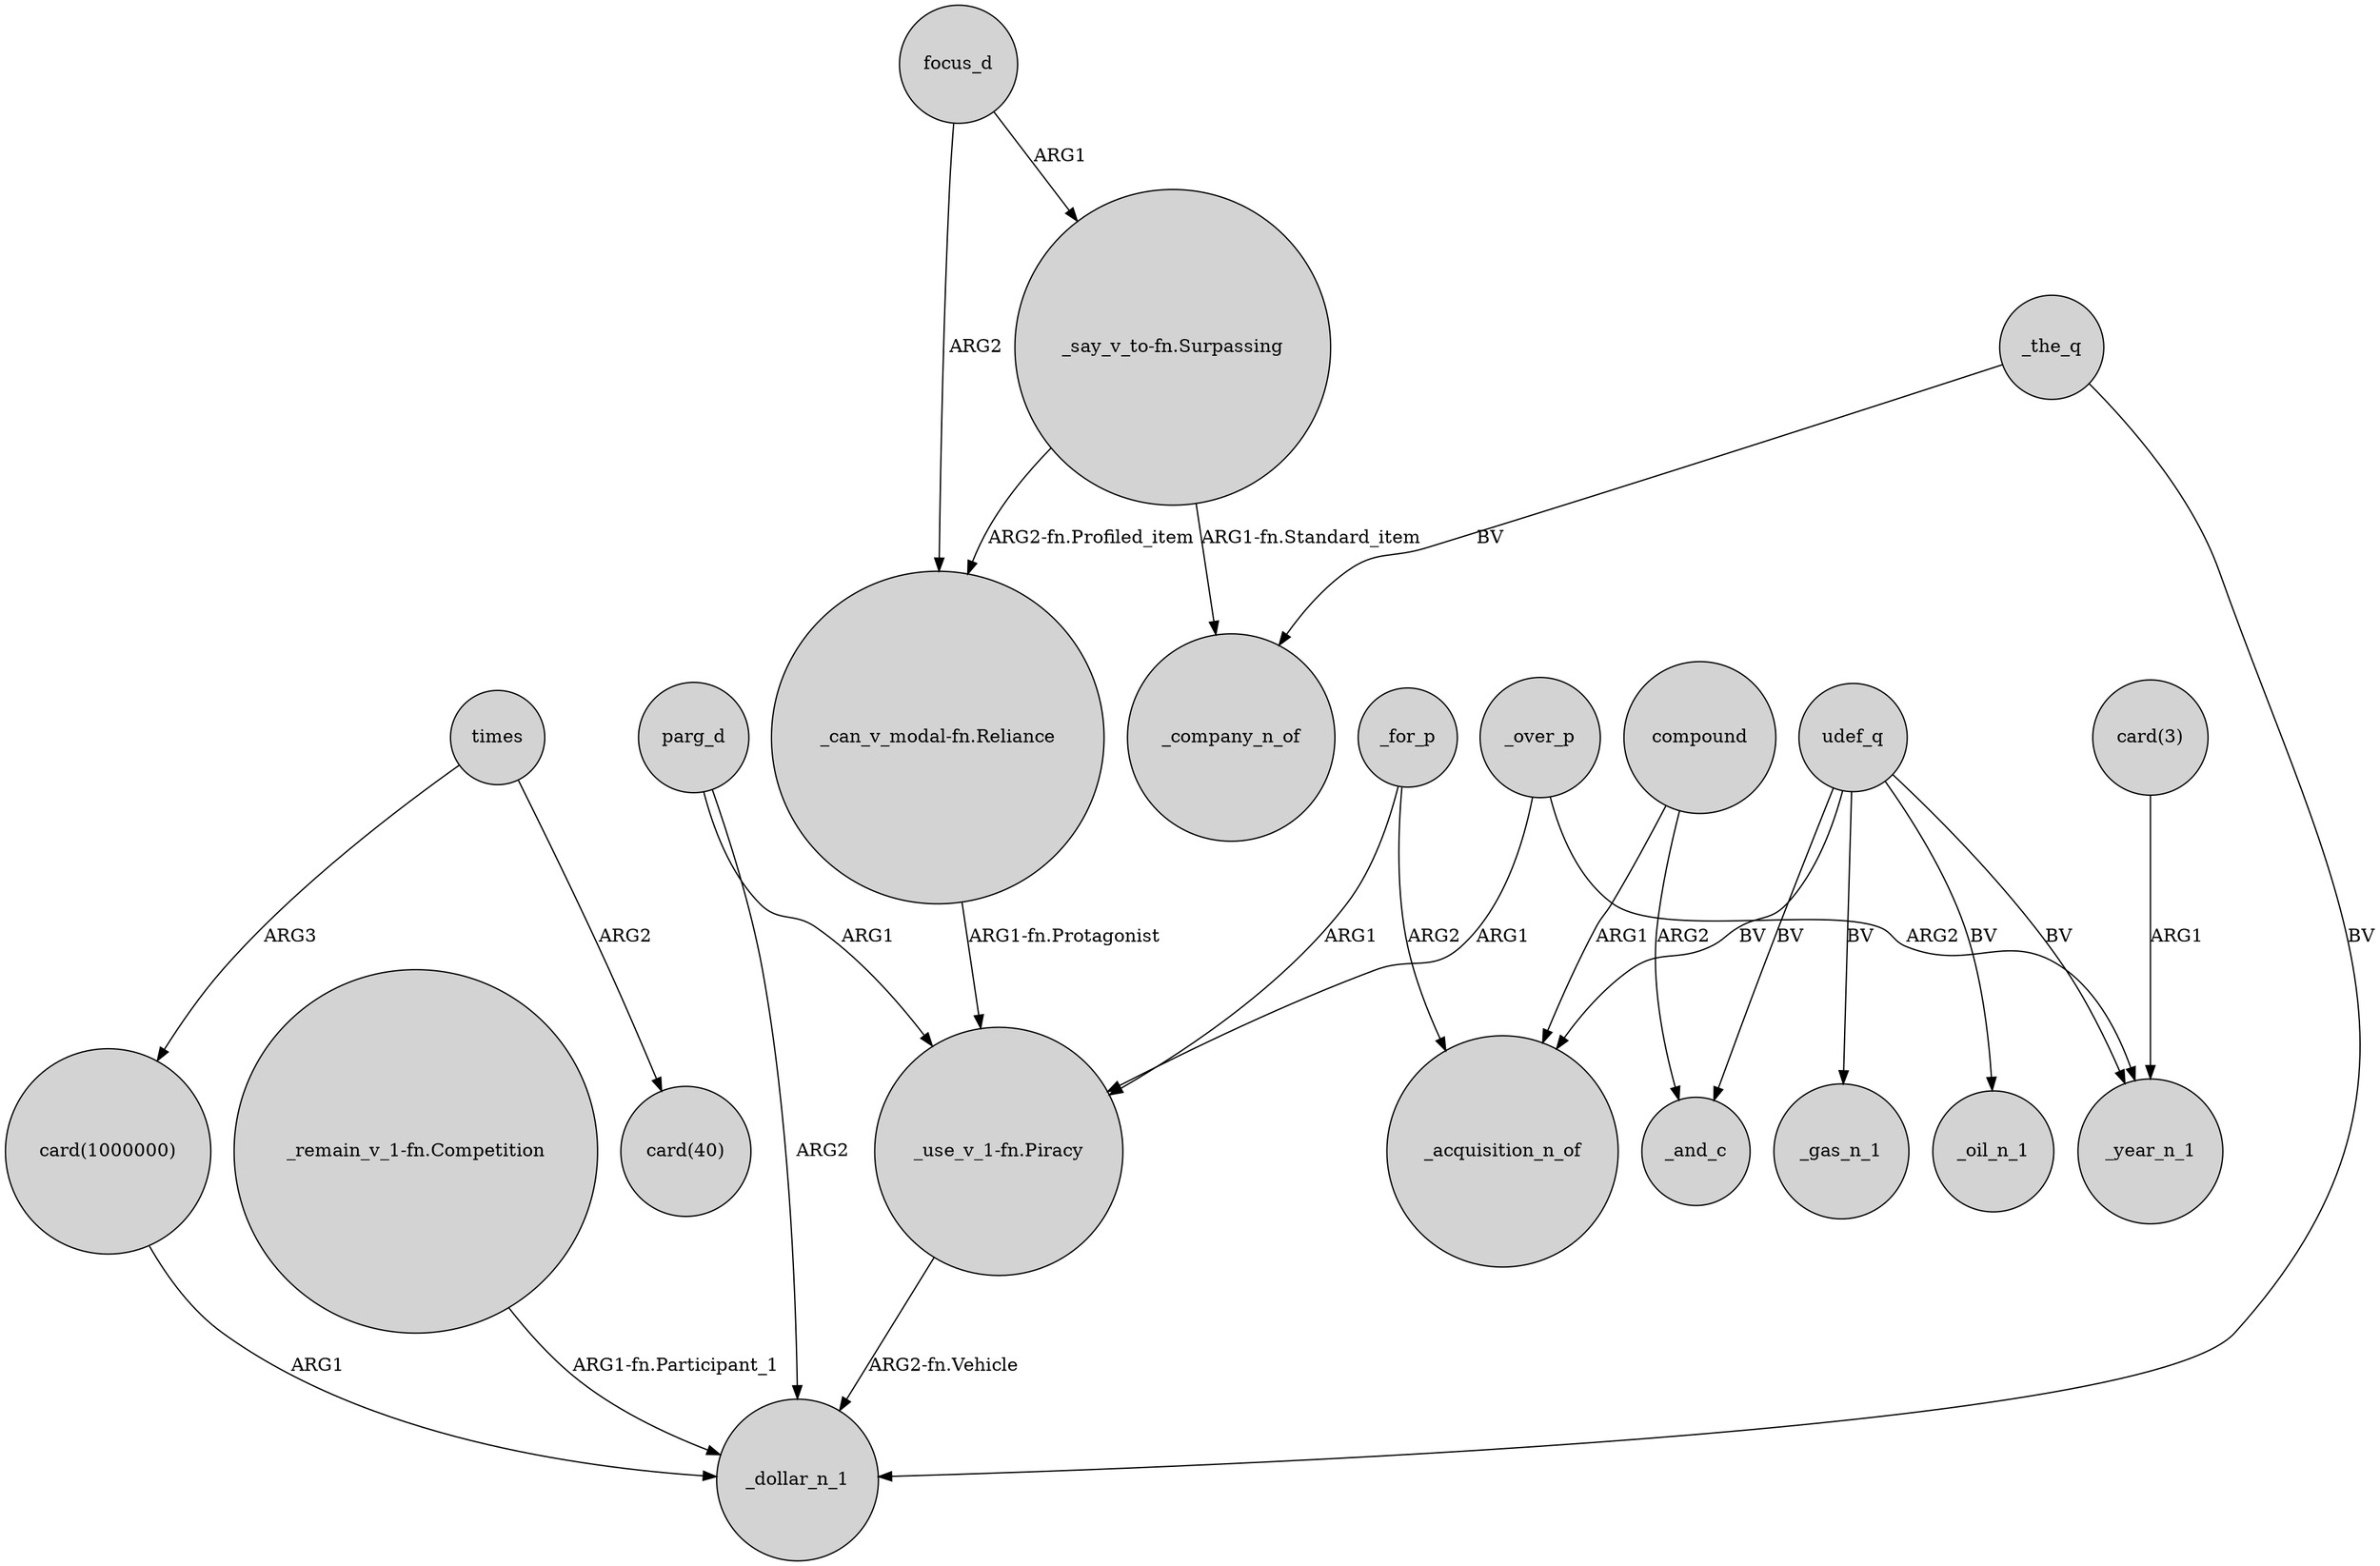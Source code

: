 digraph {
	node [shape=circle style=filled]
	parg_d -> _dollar_n_1 [label=ARG2]
	"_remain_v_1-fn.Competition" -> _dollar_n_1 [label="ARG1-fn.Participant_1"]
	_for_p -> _acquisition_n_of [label=ARG2]
	"_say_v_to-fn.Surpassing" -> _company_n_of [label="ARG1-fn.Standard_item"]
	udef_q -> _oil_n_1 [label=BV]
	times -> "card(1000000)" [label=ARG3]
	parg_d -> "_use_v_1-fn.Piracy" [label=ARG1]
	_the_q -> _dollar_n_1 [label=BV]
	"_say_v_to-fn.Surpassing" -> "_can_v_modal-fn.Reliance" [label="ARG2-fn.Profiled_item"]
	udef_q -> _and_c [label=BV]
	compound -> _and_c [label=ARG2]
	"card(3)" -> _year_n_1 [label=ARG1]
	_over_p -> "_use_v_1-fn.Piracy" [label=ARG1]
	"card(1000000)" -> _dollar_n_1 [label=ARG1]
	"_can_v_modal-fn.Reliance" -> "_use_v_1-fn.Piracy" [label="ARG1-fn.Protagonist"]
	_for_p -> "_use_v_1-fn.Piracy" [label=ARG1]
	"_use_v_1-fn.Piracy" -> _dollar_n_1 [label="ARG2-fn.Vehicle"]
	compound -> _acquisition_n_of [label=ARG1]
	focus_d -> "_say_v_to-fn.Surpassing" [label=ARG1]
	focus_d -> "_can_v_modal-fn.Reliance" [label=ARG2]
	_over_p -> _year_n_1 [label=ARG2]
	udef_q -> _year_n_1 [label=BV]
	_the_q -> _company_n_of [label=BV]
	udef_q -> _gas_n_1 [label=BV]
	times -> "card(40)" [label=ARG2]
	udef_q -> _acquisition_n_of [label=BV]
}
